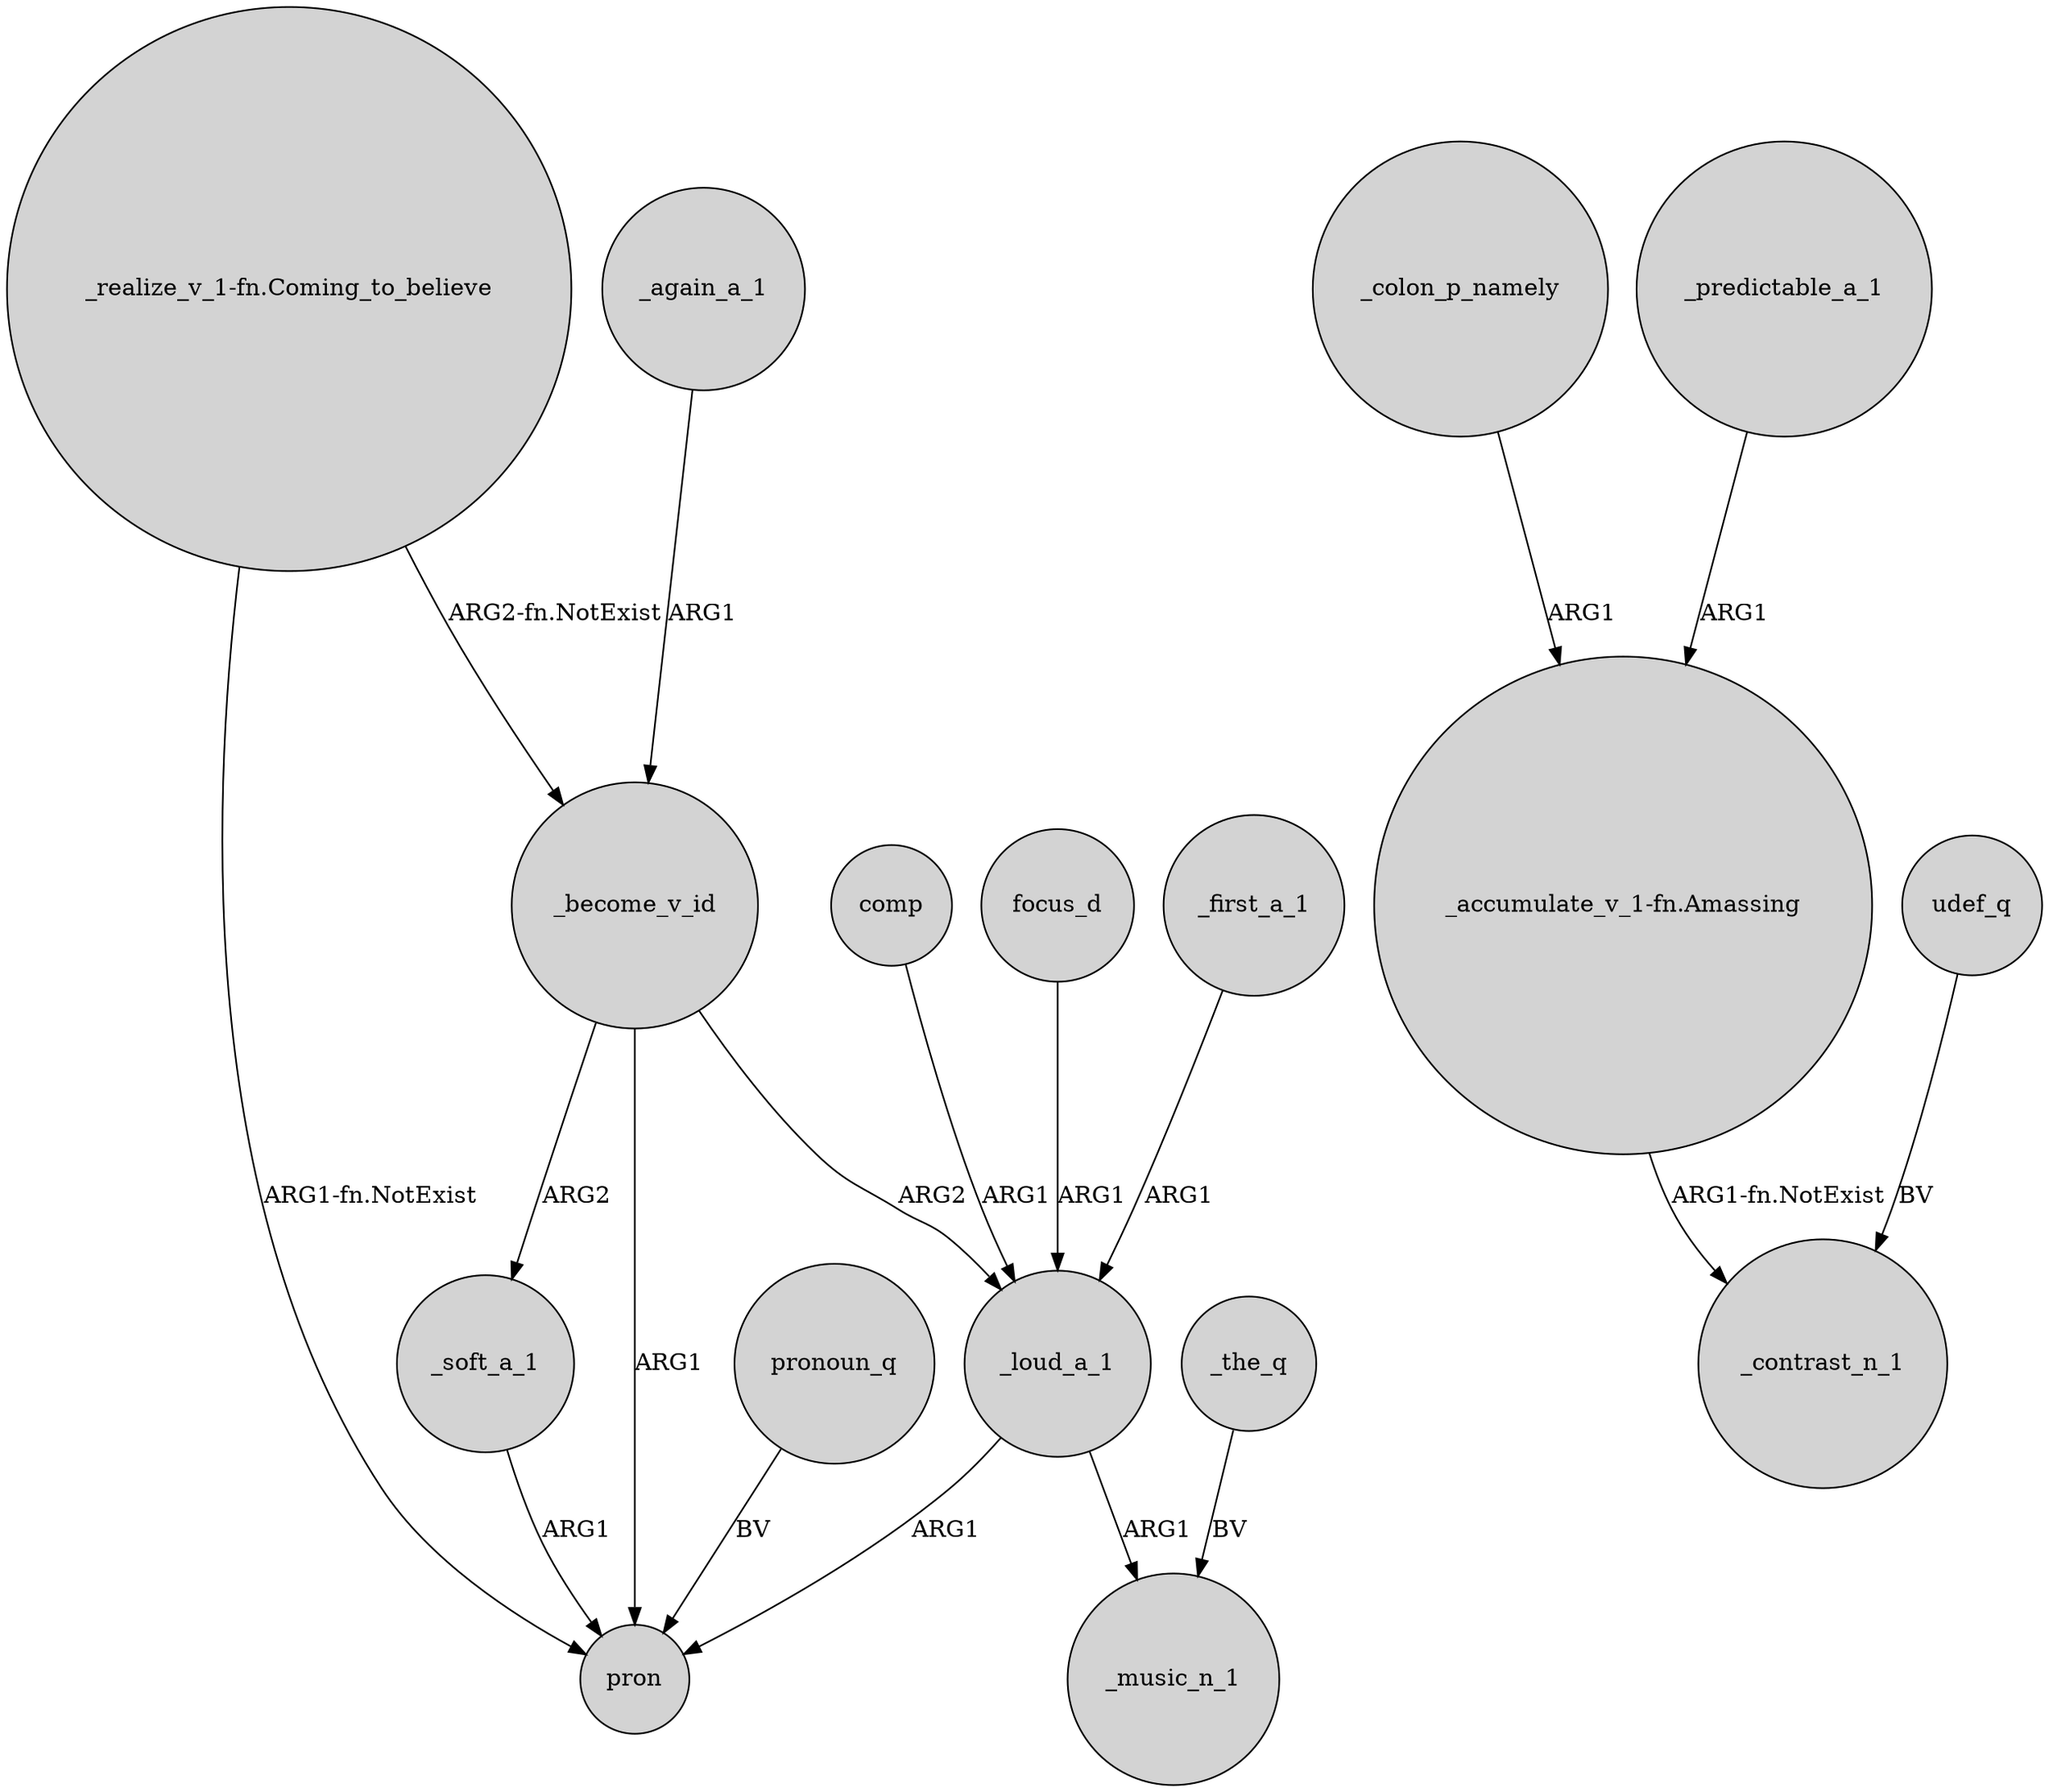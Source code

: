 digraph {
	node [shape=circle style=filled]
	_become_v_id -> _soft_a_1 [label=ARG2]
	_become_v_id -> _loud_a_1 [label=ARG2]
	_loud_a_1 -> _music_n_1 [label=ARG1]
	_again_a_1 -> _become_v_id [label=ARG1]
	_colon_p_namely -> "_accumulate_v_1-fn.Amassing" [label=ARG1]
	_predictable_a_1 -> "_accumulate_v_1-fn.Amassing" [label=ARG1]
	_the_q -> _music_n_1 [label=BV]
	comp -> _loud_a_1 [label=ARG1]
	udef_q -> _contrast_n_1 [label=BV]
	"_realize_v_1-fn.Coming_to_believe" -> pron [label="ARG1-fn.NotExist"]
	"_accumulate_v_1-fn.Amassing" -> _contrast_n_1 [label="ARG1-fn.NotExist"]
	_soft_a_1 -> pron [label=ARG1]
	focus_d -> _loud_a_1 [label=ARG1]
	"_realize_v_1-fn.Coming_to_believe" -> _become_v_id [label="ARG2-fn.NotExist"]
	_become_v_id -> pron [label=ARG1]
	_loud_a_1 -> pron [label=ARG1]
	_first_a_1 -> _loud_a_1 [label=ARG1]
	pronoun_q -> pron [label=BV]
}
